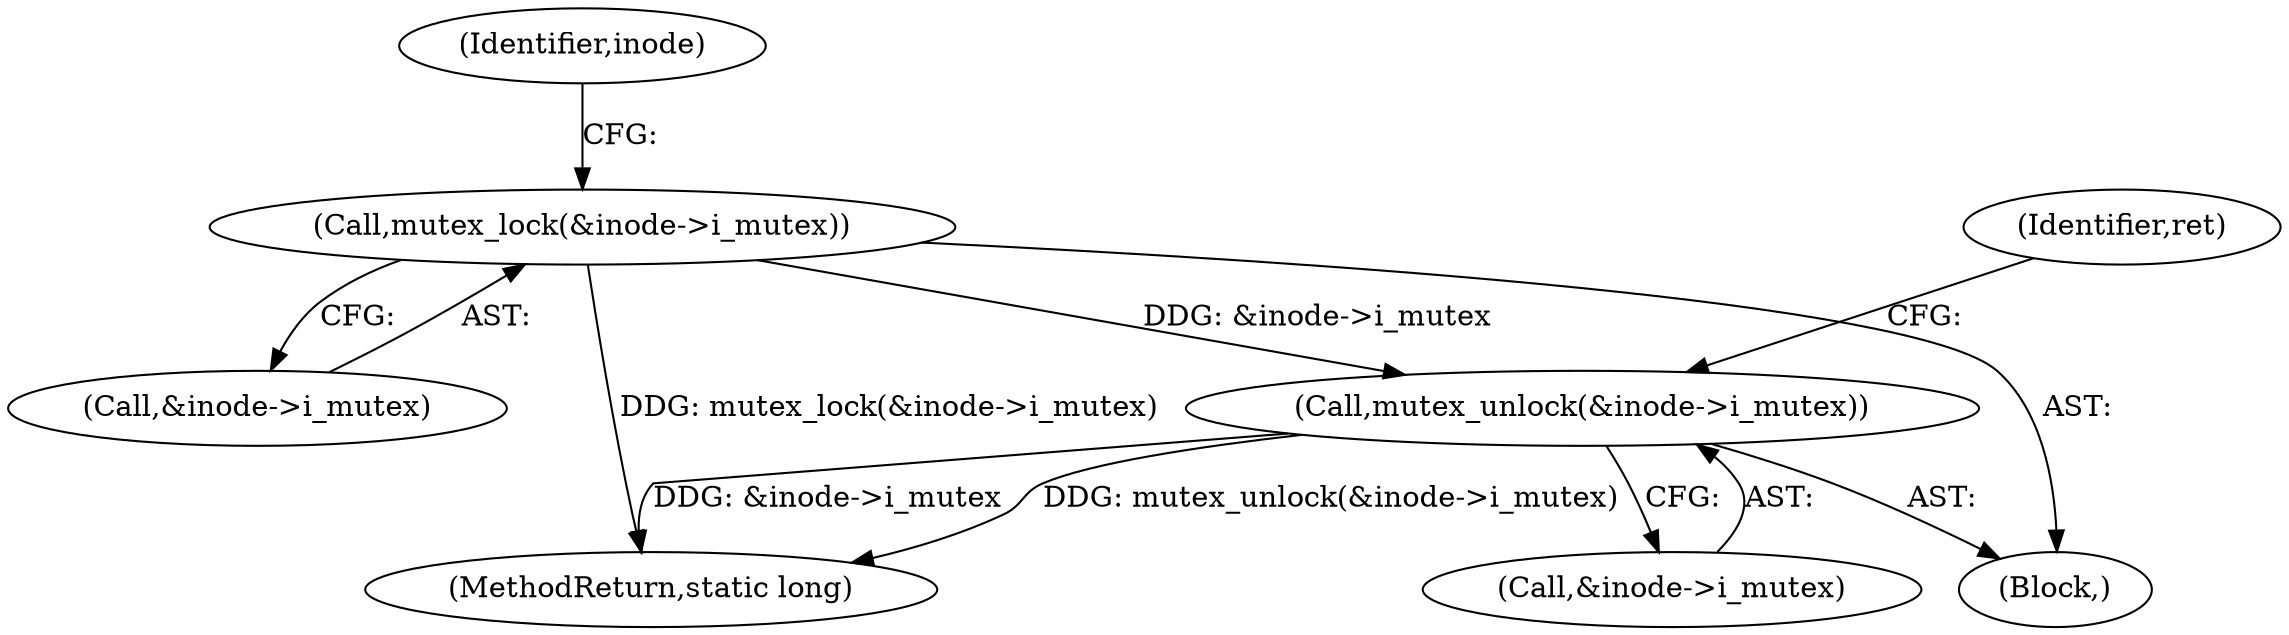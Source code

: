 digraph "0_linux_0f2af21aae11972fa924374ddcf52e88347cf5a8@API" {
"1000510" [label="(Call,mutex_unlock(&inode->i_mutex))"];
"1000276" [label="(Call,mutex_lock(&inode->i_mutex))"];
"1000516" [label="(Identifier,ret)"];
"1000510" [label="(Call,mutex_unlock(&inode->i_mutex))"];
"1000284" [label="(Identifier,inode)"];
"1000277" [label="(Call,&inode->i_mutex)"];
"1000517" [label="(MethodReturn,static long)"];
"1000276" [label="(Call,mutex_lock(&inode->i_mutex))"];
"1000511" [label="(Call,&inode->i_mutex)"];
"1000117" [label="(Block,)"];
"1000510" -> "1000117"  [label="AST: "];
"1000510" -> "1000511"  [label="CFG: "];
"1000511" -> "1000510"  [label="AST: "];
"1000516" -> "1000510"  [label="CFG: "];
"1000510" -> "1000517"  [label="DDG: &inode->i_mutex"];
"1000510" -> "1000517"  [label="DDG: mutex_unlock(&inode->i_mutex)"];
"1000276" -> "1000510"  [label="DDG: &inode->i_mutex"];
"1000276" -> "1000117"  [label="AST: "];
"1000276" -> "1000277"  [label="CFG: "];
"1000277" -> "1000276"  [label="AST: "];
"1000284" -> "1000276"  [label="CFG: "];
"1000276" -> "1000517"  [label="DDG: mutex_lock(&inode->i_mutex)"];
}
